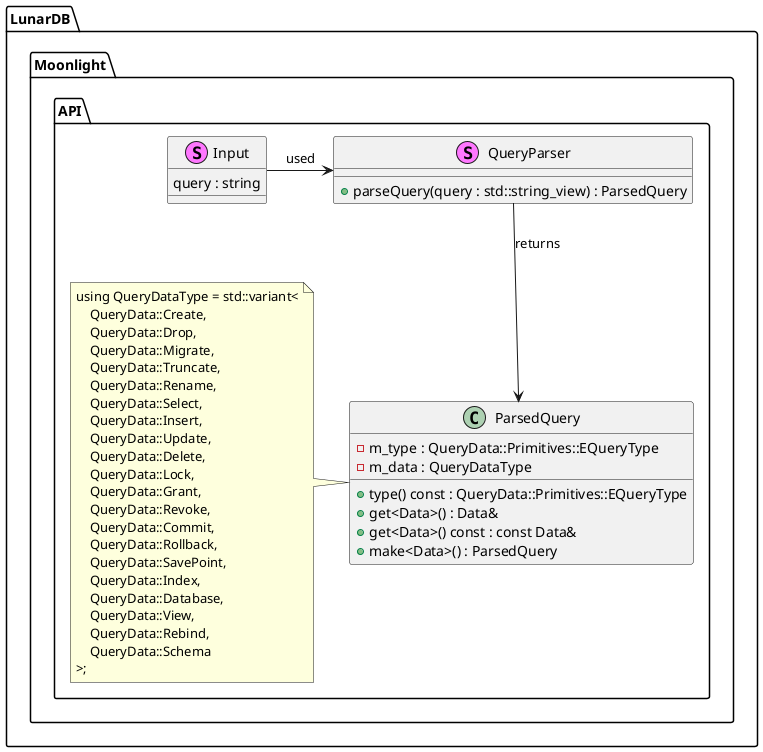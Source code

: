 @startuml Moonlight

namespace LunarDB.Moonlight.API {

class ParsedQuery {

    + type() const : QueryData::Primitives::EQueryType
    + get<Data>() : Data&
    + get<Data>() const : const Data&
    + make<Data>() : ParsedQuery

    - m_type : QueryData::Primitives::EQueryType
    - m_data : QueryDataType
}
note left
using QueryDataType = std::variant<
    QueryData::Create,
    QueryData::Drop,
    QueryData::Migrate,
    QueryData::Truncate,
    QueryData::Rename,
    QueryData::Select,
    QueryData::Insert,
    QueryData::Update,
    QueryData::Delete,
    QueryData::Lock,
    QueryData::Grant,
    QueryData::Revoke,
    QueryData::Commit,
    QueryData::Rollback,
    QueryData::SavePoint,
    QueryData::Index,
    QueryData::Database,
    QueryData::View,
    QueryData::Rebind,
    QueryData::Schema
>;
end note

stereotype QueryParser {
    + parseQuery(query : std::string_view) : ParsedQuery
}

stereotype Input {
    query : string
}

Input -> QueryParser : used
QueryParser --> ParsedQuery : returns

}

@enduml